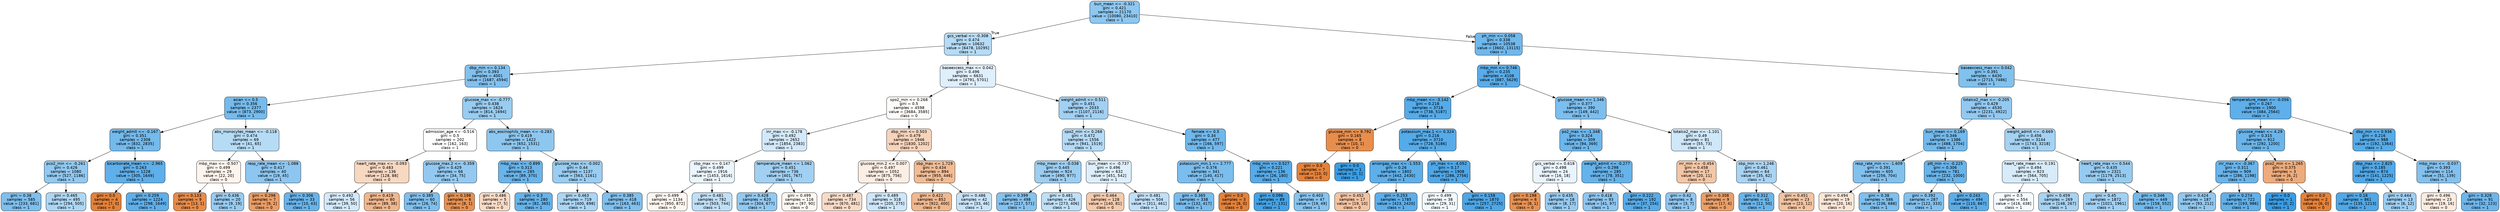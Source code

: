 digraph Tree {
node [shape=box, style="filled, rounded", color="black", fontname="helvetica"] ;
edge [fontname="helvetica"] ;
0 [label="bun_mean <= -0.321\ngini = 0.421\nsamples = 21170\nvalue = [10080, 23410]\nclass = 1", fillcolor="#8ec7f0"] ;
1 [label="gcs_verbal <= -0.308\ngini = 0.474\nsamples = 10632\nvalue = [6478, 10295]\nclass = 1", fillcolor="#b6dbf5"] ;
0 -> 1 [labeldistance=2.5, labelangle=45, headlabel="True"] ;
2 [label="dbp_min <= 0.134\ngini = 0.393\nsamples = 4001\nvalue = [1687, 4594]\nclass = 1", fillcolor="#82c1ef"] ;
1 -> 2 ;
3 [label="asian <= 0.5\ngini = 0.356\nsamples = 2377\nvalue = [873, 2900]\nclass = 1", fillcolor="#75bbed"] ;
2 -> 3 ;
4 [label="weight_admit <= -0.167\ngini = 0.351\nsamples = 2308\nvalue = [832, 2835]\nclass = 1", fillcolor="#73baed"] ;
3 -> 4 ;
5 [label="pco2_min <= -0.261\ngini = 0.426\nsamples = 1080\nvalue = [527, 1186]\nclass = 1", fillcolor="#91c9f1"] ;
4 -> 5 ;
6 [label="gini = 0.38\nsamples = 585\nvalue = [233, 681]\nclass = 1", fillcolor="#7dbfee"] ;
5 -> 6 ;
7 [label="gini = 0.465\nsamples = 495\nvalue = [294, 505]\nclass = 1", fillcolor="#acd6f4"] ;
5 -> 7 ;
8 [label="bicarbonate_mean <= -2.965\ngini = 0.263\nsamples = 1228\nvalue = [305, 1649]\nclass = 1", fillcolor="#5eafea"] ;
4 -> 8 ;
9 [label="gini = 0.0\nsamples = 4\nvalue = [7, 0]\nclass = 0", fillcolor="#e58139"] ;
8 -> 9 ;
10 [label="gini = 0.259\nsamples = 1224\nvalue = [298, 1649]\nclass = 1", fillcolor="#5dafea"] ;
8 -> 10 ;
11 [label="abs_monocytes_mean <= -0.118\ngini = 0.474\nsamples = 69\nvalue = [41, 65]\nclass = 1", fillcolor="#b6dbf5"] ;
3 -> 11 ;
12 [label="mbp_max <= -0.507\ngini = 0.499\nsamples = 29\nvalue = [22, 20]\nclass = 0", fillcolor="#fdf4ed"] ;
11 -> 12 ;
13 [label="gini = 0.133\nsamples = 9\nvalue = [13, 1]\nclass = 0", fillcolor="#e78b48"] ;
12 -> 13 ;
14 [label="gini = 0.436\nsamples = 20\nvalue = [9, 19]\nclass = 1", fillcolor="#97cbf1"] ;
12 -> 14 ;
15 [label="resp_rate_mean <= -1.088\ngini = 0.417\nsamples = 40\nvalue = [19, 45]\nclass = 1", fillcolor="#8dc6f0"] ;
11 -> 15 ;
16 [label="gini = 0.298\nsamples = 7\nvalue = [9, 2]\nclass = 0", fillcolor="#eb9d65"] ;
15 -> 16 ;
17 [label="gini = 0.306\nsamples = 33\nvalue = [10, 43]\nclass = 1", fillcolor="#67b4eb"] ;
15 -> 17 ;
18 [label="glucose_max <= -0.777\ngini = 0.438\nsamples = 1624\nvalue = [814, 1694]\nclass = 1", fillcolor="#98ccf1"] ;
2 -> 18 ;
19 [label="admission_age <= -0.516\ngini = 0.5\nsamples = 202\nvalue = [162, 163]\nclass = 1", fillcolor="#fefeff"] ;
18 -> 19 ;
20 [label="heart_rate_max <= -0.093\ngini = 0.483\nsamples = 136\nvalue = [128, 88]\nclass = 0", fillcolor="#f7d8c1"] ;
19 -> 20 ;
21 [label="gini = 0.492\nsamples = 56\nvalue = [39, 50]\nclass = 1", fillcolor="#d3e9f9"] ;
20 -> 21 ;
22 [label="gini = 0.419\nsamples = 80\nvalue = [89, 38]\nclass = 0", fillcolor="#f0b78e"] ;
20 -> 22 ;
23 [label="glucose_max.2 <= -0.359\ngini = 0.429\nsamples = 66\nvalue = [34, 75]\nclass = 1", fillcolor="#93c9f1"] ;
19 -> 23 ;
24 [label="gini = 0.385\nsamples = 60\nvalue = [26, 74]\nclass = 1", fillcolor="#7fbfee"] ;
23 -> 24 ;
25 [label="gini = 0.198\nsamples = 6\nvalue = [8, 1]\nclass = 0", fillcolor="#e89152"] ;
23 -> 25 ;
26 [label="abs_eosinophils_mean <= -0.283\ngini = 0.419\nsamples = 1422\nvalue = [652, 1531]\nclass = 1", fillcolor="#8dc7f0"] ;
18 -> 26 ;
27 [label="mbp_max <= -0.899\ngini = 0.313\nsamples = 285\nvalue = [89, 370]\nclass = 1", fillcolor="#69b5eb"] ;
26 -> 27 ;
28 [label="gini = 0.486\nsamples = 5\nvalue = [7, 5]\nclass = 0", fillcolor="#f8dbc6"] ;
27 -> 28 ;
29 [label="gini = 0.3\nsamples = 280\nvalue = [82, 365]\nclass = 1", fillcolor="#65b3eb"] ;
27 -> 29 ;
30 [label="glucose_max <= -0.002\ngini = 0.44\nsamples = 1137\nvalue = [563, 1161]\nclass = 1", fillcolor="#99cdf2"] ;
26 -> 30 ;
31 [label="gini = 0.463\nsamples = 719\nvalue = [400, 698]\nclass = 1", fillcolor="#aad5f4"] ;
30 -> 31 ;
32 [label="gini = 0.385\nsamples = 418\nvalue = [163, 463]\nclass = 1", fillcolor="#7fc0ee"] ;
30 -> 32 ;
33 [label="baseexcess_max <= 0.042\ngini = 0.496\nsamples = 6631\nvalue = [4791, 5701]\nclass = 1", fillcolor="#dfeffb"] ;
1 -> 33 ;
34 [label="spo2_min <= 0.268\ngini = 0.5\nsamples = 4598\nvalue = [3684, 3585]\nclass = 0", fillcolor="#fefcfa"] ;
33 -> 34 ;
35 [label="inr_max <= -0.178\ngini = 0.492\nsamples = 2652\nvalue = [1854, 2383]\nclass = 1", fillcolor="#d3e9f9"] ;
34 -> 35 ;
36 [label="sbp_max <= 0.147\ngini = 0.499\nsamples = 1916\nvalue = [1453, 1616]\nclass = 1", fillcolor="#ebf5fc"] ;
35 -> 36 ;
37 [label="gini = 0.499\nsamples = 1134\nvalue = [950, 872]\nclass = 0", fillcolor="#fdf5ef"] ;
36 -> 37 ;
38 [label="gini = 0.481\nsamples = 782\nvalue = [503, 744]\nclass = 1", fillcolor="#bfdff7"] ;
36 -> 38 ;
39 [label="temperature_mean <= 1.062\ngini = 0.451\nsamples = 736\nvalue = [401, 767]\nclass = 1", fillcolor="#a1d0f3"] ;
35 -> 39 ;
40 [label="gini = 0.428\nsamples = 620\nvalue = [304, 677]\nclass = 1", fillcolor="#92c9f1"] ;
39 -> 40 ;
41 [label="gini = 0.499\nsamples = 116\nvalue = [97, 90]\nclass = 0", fillcolor="#fdf6f1"] ;
39 -> 41 ;
42 [label="dbp_min <= 0.503\ngini = 0.479\nsamples = 1946\nvalue = [1830, 1202]\nclass = 0", fillcolor="#f6d4bb"] ;
34 -> 42 ;
43 [label="glucose_min.2 <= 0.007\ngini = 0.497\nsamples = 1052\nvalue = [875, 756]\nclass = 0", fillcolor="#fbeee4"] ;
42 -> 43 ;
44 [label="gini = 0.487\nsamples = 734\nvalue = [670, 481]\nclass = 0", fillcolor="#f8dbc7"] ;
43 -> 44 ;
45 [label="gini = 0.489\nsamples = 318\nvalue = [205, 275]\nclass = 1", fillcolor="#cde6f8"] ;
43 -> 45 ;
46 [label="sbp_max <= 1.729\ngini = 0.434\nsamples = 894\nvalue = [955, 446]\nclass = 0", fillcolor="#f1bc95"] ;
42 -> 46 ;
47 [label="gini = 0.422\nsamples = 852\nvalue = [922, 400]\nclass = 0", fillcolor="#f0b88f"] ;
46 -> 47 ;
48 [label="gini = 0.486\nsamples = 42\nvalue = [33, 46]\nclass = 1", fillcolor="#c7e3f8"] ;
46 -> 48 ;
49 [label="weight_admit <= 0.511\ngini = 0.451\nsamples = 2033\nvalue = [1107, 2116]\nclass = 1", fillcolor="#a1d0f3"] ;
33 -> 49 ;
50 [label="spo2_min <= 0.268\ngini = 0.472\nsamples = 1556\nvalue = [941, 1519]\nclass = 1", fillcolor="#b4daf5"] ;
49 -> 50 ;
51 [label="mbp_mean <= -0.038\ngini = 0.445\nsamples = 924\nvalue = [490, 977]\nclass = 1", fillcolor="#9ccef2"] ;
50 -> 51 ;
52 [label="gini = 0.399\nsamples = 498\nvalue = [217, 571]\nclass = 1", fillcolor="#84c2ef"] ;
51 -> 52 ;
53 [label="gini = 0.481\nsamples = 426\nvalue = [273, 406]\nclass = 1", fillcolor="#bedff6"] ;
51 -> 53 ;
54 [label="bun_mean <= -0.737\ngini = 0.496\nsamples = 632\nvalue = [451, 542]\nclass = 1", fillcolor="#deeffb"] ;
50 -> 54 ;
55 [label="gini = 0.464\nsamples = 128\nvalue = [140, 81]\nclass = 0", fillcolor="#f4caac"] ;
54 -> 55 ;
56 [label="gini = 0.481\nsamples = 504\nvalue = [311, 461]\nclass = 1", fillcolor="#bfdff7"] ;
54 -> 56 ;
57 [label="female <= 0.5\ngini = 0.34\nsamples = 477\nvalue = [166, 597]\nclass = 1", fillcolor="#70b8ec"] ;
49 -> 57 ;
58 [label="potassium_min.1 <= 2.777\ngini = 0.376\nsamples = 341\nvalue = [140, 417]\nclass = 1", fillcolor="#7bbeee"] ;
57 -> 58 ;
59 [label="gini = 0.365\nsamples = 338\nvalue = [132, 417]\nclass = 1", fillcolor="#78bced"] ;
58 -> 59 ;
60 [label="gini = 0.0\nsamples = 3\nvalue = [8, 0]\nclass = 0", fillcolor="#e58139"] ;
58 -> 60 ;
61 [label="mbp_min <= 0.527\ngini = 0.221\nsamples = 136\nvalue = [26, 180]\nclass = 1", fillcolor="#56abe9"] ;
57 -> 61 ;
62 [label="gini = 0.096\nsamples = 89\nvalue = [7, 131]\nclass = 1", fillcolor="#44a2e6"] ;
61 -> 62 ;
63 [label="gini = 0.403\nsamples = 47\nvalue = [19, 49]\nclass = 1", fillcolor="#86c3ef"] ;
61 -> 63 ;
64 [label="ph_min <= 0.058\ngini = 0.338\nsamples = 10538\nvalue = [3602, 13115]\nclass = 1", fillcolor="#6fb8ec"] ;
0 -> 64 [labeldistance=2.5, labelangle=-45, headlabel="False"] ;
65 [label="mbp_min <= 0.746\ngini = 0.235\nsamples = 4108\nvalue = [887, 5629]\nclass = 1", fillcolor="#58ace9"] ;
64 -> 65 ;
66 [label="mbp_mean <= -3.142\ngini = 0.218\nsamples = 3718\nvalue = [738, 5187]\nclass = 1", fillcolor="#55abe9"] ;
65 -> 66 ;
67 [label="glucose_min <= 9.792\ngini = 0.165\nsamples = 8\nvalue = [10, 1]\nclass = 0", fillcolor="#e88e4d"] ;
66 -> 67 ;
68 [label="gini = 0.0\nsamples = 7\nvalue = [10, 0]\nclass = 0", fillcolor="#e58139"] ;
67 -> 68 ;
69 [label="gini = 0.0\nsamples = 1\nvalue = [0, 1]\nclass = 1", fillcolor="#399de5"] ;
67 -> 69 ;
70 [label="potassium_max.1 <= 0.324\ngini = 0.216\nsamples = 3710\nvalue = [728, 5186]\nclass = 1", fillcolor="#55abe9"] ;
66 -> 70 ;
71 [label="aniongap_max <= -1.553\ngini = 0.26\nsamples = 1802\nvalue = [442, 2430]\nclass = 1", fillcolor="#5dafea"] ;
70 -> 71 ;
72 [label="gini = 0.452\nsamples = 17\nvalue = [19, 10]\nclass = 0", fillcolor="#f3c3a1"] ;
71 -> 72 ;
73 [label="gini = 0.253\nsamples = 1785\nvalue = [423, 2420]\nclass = 1", fillcolor="#5caeea"] ;
71 -> 73 ;
74 [label="ph_max <= -4.052\ngini = 0.17\nsamples = 1908\nvalue = [286, 2756]\nclass = 1", fillcolor="#4ea7e8"] ;
70 -> 74 ;
75 [label="gini = 0.499\nsamples = 38\nvalue = [29, 31]\nclass = 1", fillcolor="#f2f9fd"] ;
74 -> 75 ;
76 [label="gini = 0.158\nsamples = 1870\nvalue = [257, 2725]\nclass = 1", fillcolor="#4ca6e7"] ;
74 -> 76 ;
77 [label="glucose_mean <= 1.346\ngini = 0.377\nsamples = 390\nvalue = [149, 442]\nclass = 1", fillcolor="#7cbeee"] ;
65 -> 77 ;
78 [label="po2_max <= -1.348\ngini = 0.324\nsamples = 309\nvalue = [94, 369]\nclass = 1", fillcolor="#6bb6ec"] ;
77 -> 78 ;
79 [label="gcs_verbal <= 0.618\ngini = 0.498\nsamples = 24\nvalue = [16, 18]\nclass = 1", fillcolor="#e9f4fc"] ;
78 -> 79 ;
80 [label="gini = 0.198\nsamples = 6\nvalue = [8, 1]\nclass = 0", fillcolor="#e89152"] ;
79 -> 80 ;
81 [label="gini = 0.435\nsamples = 18\nvalue = [8, 17]\nclass = 1", fillcolor="#96cbf1"] ;
79 -> 81 ;
82 [label="weight_admit <= -0.277\ngini = 0.298\nsamples = 285\nvalue = [78, 351]\nclass = 1", fillcolor="#65b3eb"] ;
78 -> 82 ;
83 [label="gini = 0.418\nsamples = 93\nvalue = [41, 97]\nclass = 1", fillcolor="#8dc6f0"] ;
82 -> 83 ;
84 [label="gini = 0.222\nsamples = 192\nvalue = [37, 254]\nclass = 1", fillcolor="#56abe9"] ;
82 -> 84 ;
85 [label="totalco2_max <= -1.101\ngini = 0.49\nsamples = 81\nvalue = [55, 73]\nclass = 1", fillcolor="#cee7f9"] ;
77 -> 85 ;
86 [label="inr_min <= -0.454\ngini = 0.458\nsamples = 17\nvalue = [20, 11]\nclass = 0", fillcolor="#f3c6a6"] ;
85 -> 86 ;
87 [label="gini = 0.42\nsamples = 8\nvalue = [3, 7]\nclass = 1", fillcolor="#8ec7f0"] ;
86 -> 87 ;
88 [label="gini = 0.308\nsamples = 9\nvalue = [17, 4]\nclass = 0", fillcolor="#eb9f68"] ;
86 -> 88 ;
89 [label="sbp_min <= 1.246\ngini = 0.461\nsamples = 64\nvalue = [35, 62]\nclass = 1", fillcolor="#a9d4f4"] ;
85 -> 89 ;
90 [label="gini = 0.312\nsamples = 41\nvalue = [12, 50]\nclass = 1", fillcolor="#69b5eb"] ;
89 -> 90 ;
91 [label="gini = 0.451\nsamples = 23\nvalue = [23, 12]\nclass = 0", fillcolor="#f3c3a0"] ;
89 -> 91 ;
92 [label="baseexcess_max <= 0.042\ngini = 0.391\nsamples = 6430\nvalue = [2715, 7486]\nclass = 1", fillcolor="#81c1ee"] ;
64 -> 92 ;
93 [label="totalco2_max <= -0.205\ngini = 0.429\nsamples = 4530\nvalue = [2231, 4922]\nclass = 1", fillcolor="#93c9f1"] ;
92 -> 93 ;
94 [label="bun_mean <= 0.169\ngini = 0.346\nsamples = 1386\nvalue = [488, 1704]\nclass = 1", fillcolor="#72b9ec"] ;
93 -> 94 ;
95 [label="resp_rate_min <= -1.609\ngini = 0.391\nsamples = 605\nvalue = [256, 704]\nclass = 1", fillcolor="#81c1ee"] ;
94 -> 95 ;
96 [label="gini = 0.494\nsamples = 19\nvalue = [20, 16]\nclass = 0", fillcolor="#fae6d7"] ;
95 -> 96 ;
97 [label="gini = 0.38\nsamples = 586\nvalue = [236, 688]\nclass = 1", fillcolor="#7dbfee"] ;
95 -> 97 ;
98 [label="ptt_min <= -0.225\ngini = 0.306\nsamples = 781\nvalue = [232, 1000]\nclass = 1", fillcolor="#67b4eb"] ;
94 -> 98 ;
99 [label="gini = 0.392\nsamples = 287\nvalue = [122, 333]\nclass = 1", fillcolor="#82c1ef"] ;
98 -> 99 ;
100 [label="gini = 0.243\nsamples = 494\nvalue = [110, 667]\nclass = 1", fillcolor="#5aade9"] ;
98 -> 100 ;
101 [label="weight_admit <= -0.669\ngini = 0.456\nsamples = 3144\nvalue = [1743, 3218]\nclass = 1", fillcolor="#a4d2f3"] ;
93 -> 101 ;
102 [label="heart_rate_mean <= 0.191\ngini = 0.494\nsamples = 823\nvalue = [564, 705]\nclass = 1", fillcolor="#d7ebfa"] ;
101 -> 102 ;
103 [label="gini = 0.5\nsamples = 554\nvalue = [416, 438]\nclass = 1", fillcolor="#f5fafe"] ;
102 -> 103 ;
104 [label="gini = 0.459\nsamples = 269\nvalue = [148, 267]\nclass = 1", fillcolor="#a7d3f3"] ;
102 -> 104 ;
105 [label="heart_rate_max <= 0.544\ngini = 0.435\nsamples = 2321\nvalue = [1179, 2513]\nclass = 1", fillcolor="#96cbf1"] ;
101 -> 105 ;
106 [label="gini = 0.45\nsamples = 1872\nvalue = [1021, 1961]\nclass = 1", fillcolor="#a0d0f3"] ;
105 -> 106 ;
107 [label="gini = 0.346\nsamples = 449\nvalue = [158, 552]\nclass = 1", fillcolor="#72b9ec"] ;
105 -> 107 ;
108 [label="temperature_mean <= -0.056\ngini = 0.267\nsamples = 1900\nvalue = [484, 2564]\nclass = 1", fillcolor="#5eafea"] ;
92 -> 108 ;
109 [label="glucose_mean <= 4.29\ngini = 0.315\nsamples = 912\nvalue = [292, 1200]\nclass = 1", fillcolor="#69b5eb"] ;
108 -> 109 ;
110 [label="inr_max <= -0.367\ngini = 0.311\nsamples = 909\nvalue = [286, 1198]\nclass = 1", fillcolor="#68b4eb"] ;
109 -> 110 ;
111 [label="gini = 0.424\nsamples = 187\nvalue = [93, 212]\nclass = 1", fillcolor="#90c8f0"] ;
110 -> 111 ;
112 [label="gini = 0.274\nsamples = 722\nvalue = [193, 986]\nclass = 1", fillcolor="#60b0ea"] ;
110 -> 112 ;
113 [label="pco2_min <= 1.265\ngini = 0.375\nsamples = 3\nvalue = [6, 2]\nclass = 0", fillcolor="#eeab7b"] ;
109 -> 113 ;
114 [label="gini = 0.0\nsamples = 1\nvalue = [0, 2]\nclass = 1", fillcolor="#399de5"] ;
113 -> 114 ;
115 [label="gini = 0.0\nsamples = 2\nvalue = [6, 0]\nclass = 0", fillcolor="#e58139"] ;
113 -> 115 ;
116 [label="dbp_min <= 0.936\ngini = 0.216\nsamples = 988\nvalue = [192, 1364]\nclass = 1", fillcolor="#55abe9"] ;
108 -> 116 ;
117 [label="dbp_max <= 2.825\ngini = 0.185\nsamples = 874\nvalue = [141, 1225]\nclass = 1", fillcolor="#50a8e8"] ;
116 -> 117 ;
118 [label="gini = 0.18\nsamples = 861\nvalue = [135, 1213]\nclass = 1", fillcolor="#4fa8e8"] ;
117 -> 118 ;
119 [label="gini = 0.444\nsamples = 13\nvalue = [6, 12]\nclass = 1", fillcolor="#9ccef2"] ;
117 -> 119 ;
120 [label="mbp_max <= -0.037\ngini = 0.393\nsamples = 114\nvalue = [51, 139]\nclass = 1", fillcolor="#82c1ef"] ;
116 -> 120 ;
121 [label="gini = 0.496\nsamples = 23\nvalue = [19, 16]\nclass = 0", fillcolor="#fbebe0"] ;
120 -> 121 ;
122 [label="gini = 0.328\nsamples = 91\nvalue = [32, 123]\nclass = 1", fillcolor="#6db6ec"] ;
120 -> 122 ;
}